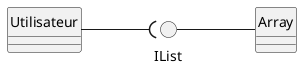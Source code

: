 @startuml
skinparam backgroundcolor transparent
left to right direction
hide circle
skinparam classAttributeIconSize 0
class Array
class Utilisateur
circle IList

Utilisateur --( IList
IList -- Array
@enduml

